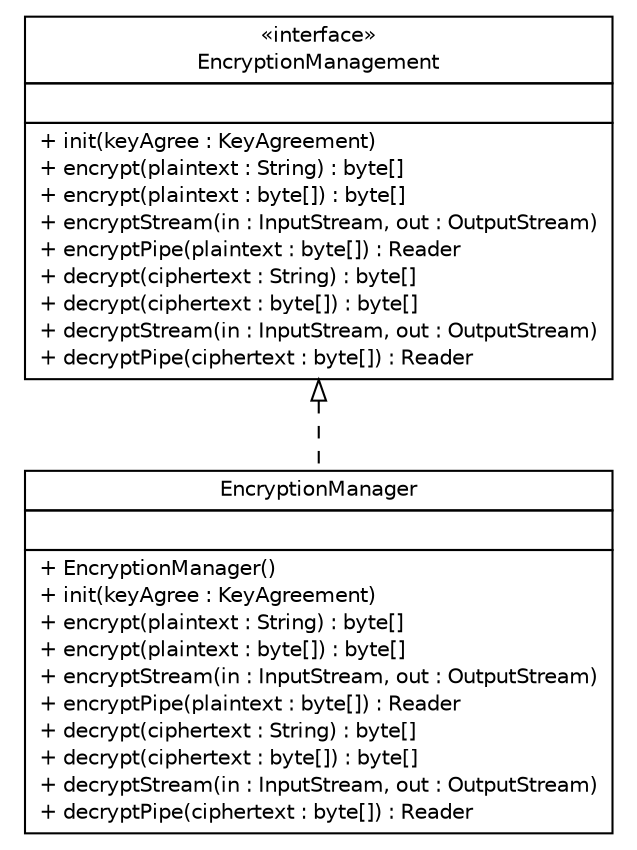 #!/usr/local/bin/dot
#
# Class diagram 
# Generated by UMLGraph version R5_6 (http://www.umlgraph.org/)
#

digraph G {
	edge [fontname="Helvetica",fontsize=10,labelfontname="Helvetica",labelfontsize=10];
	node [fontname="Helvetica",fontsize=10,shape=plaintext];
	nodesep=0.25;
	ranksep=0.5;
	// sorcer.core.loki.crypt.EncryptionManager
	c32448 [label=<<table title="sorcer.core.loki.crypt.EncryptionManager" border="0" cellborder="1" cellspacing="0" cellpadding="2" port="p" href="./EncryptionManager.html">
		<tr><td><table border="0" cellspacing="0" cellpadding="1">
<tr><td align="center" balign="center"> EncryptionManager </td></tr>
		</table></td></tr>
		<tr><td><table border="0" cellspacing="0" cellpadding="1">
<tr><td align="left" balign="left">  </td></tr>
		</table></td></tr>
		<tr><td><table border="0" cellspacing="0" cellpadding="1">
<tr><td align="left" balign="left"> + EncryptionManager() </td></tr>
<tr><td align="left" balign="left"> + init(keyAgree : KeyAgreement) </td></tr>
<tr><td align="left" balign="left"> + encrypt(plaintext : String) : byte[] </td></tr>
<tr><td align="left" balign="left"> + encrypt(plaintext : byte[]) : byte[] </td></tr>
<tr><td align="left" balign="left"> + encryptStream(in : InputStream, out : OutputStream) </td></tr>
<tr><td align="left" balign="left"> + encryptPipe(plaintext : byte[]) : Reader </td></tr>
<tr><td align="left" balign="left"> + decrypt(ciphertext : String) : byte[] </td></tr>
<tr><td align="left" balign="left"> + decrypt(ciphertext : byte[]) : byte[] </td></tr>
<tr><td align="left" balign="left"> + decryptStream(in : InputStream, out : OutputStream) </td></tr>
<tr><td align="left" balign="left"> + decryptPipe(ciphertext : byte[]) : Reader </td></tr>
		</table></td></tr>
		</table>>, URL="./EncryptionManager.html", fontname="Helvetica", fontcolor="black", fontsize=10.0];
	// sorcer.core.loki.crypt.EncryptionManagement
	c32449 [label=<<table title="sorcer.core.loki.crypt.EncryptionManagement" border="0" cellborder="1" cellspacing="0" cellpadding="2" port="p" href="./EncryptionManagement.html">
		<tr><td><table border="0" cellspacing="0" cellpadding="1">
<tr><td align="center" balign="center"> &#171;interface&#187; </td></tr>
<tr><td align="center" balign="center"> EncryptionManagement </td></tr>
		</table></td></tr>
		<tr><td><table border="0" cellspacing="0" cellpadding="1">
<tr><td align="left" balign="left">  </td></tr>
		</table></td></tr>
		<tr><td><table border="0" cellspacing="0" cellpadding="1">
<tr><td align="left" balign="left"> + init(keyAgree : KeyAgreement) </td></tr>
<tr><td align="left" balign="left"> + encrypt(plaintext : String) : byte[] </td></tr>
<tr><td align="left" balign="left"> + encrypt(plaintext : byte[]) : byte[] </td></tr>
<tr><td align="left" balign="left"> + encryptStream(in : InputStream, out : OutputStream) </td></tr>
<tr><td align="left" balign="left"> + encryptPipe(plaintext : byte[]) : Reader </td></tr>
<tr><td align="left" balign="left"> + decrypt(ciphertext : String) : byte[] </td></tr>
<tr><td align="left" balign="left"> + decrypt(ciphertext : byte[]) : byte[] </td></tr>
<tr><td align="left" balign="left"> + decryptStream(in : InputStream, out : OutputStream) </td></tr>
<tr><td align="left" balign="left"> + decryptPipe(ciphertext : byte[]) : Reader </td></tr>
		</table></td></tr>
		</table>>, URL="./EncryptionManagement.html", fontname="Helvetica", fontcolor="black", fontsize=10.0];
	//sorcer.core.loki.crypt.EncryptionManager implements sorcer.core.loki.crypt.EncryptionManagement
	c32449:p -> c32448:p [dir=back,arrowtail=empty,style=dashed];
}

